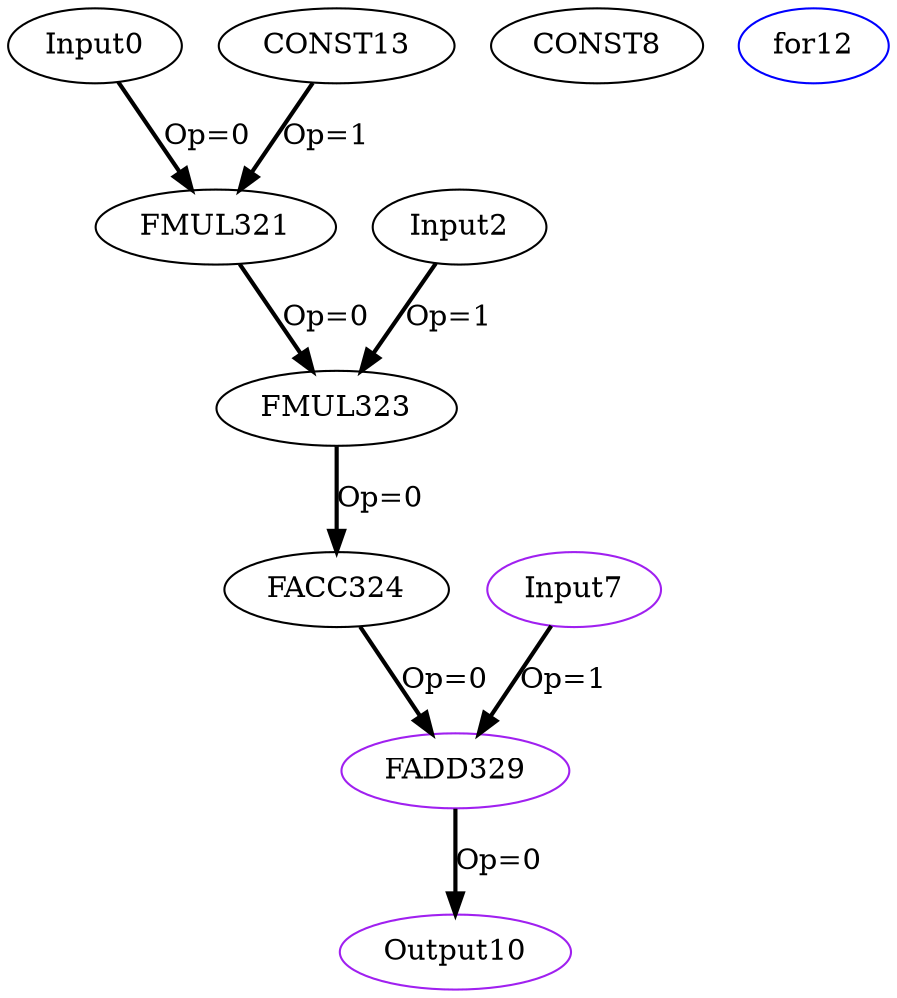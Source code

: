 Digraph G {
Input0[opcode = "Input", ref_name="kernel_gemm_1_1", size="120", offset="0,0", pattern="4,30,-116,25", color = black];
FMUL321[opcode = "FMUL32", color = black];
Input2[opcode = "Input", ref_name="kernel_gemm_1_2", size="3000", offset="0,0", pattern="100,30,-2896,25", color = black];
FMUL323[opcode = "FMUL32", color = black];
FACC324[opcode = "FACC32", acc_params="0,30,1,25", acc_first=1, color = black];
Input7[opcode = "Input", ref_name="kernel_gemm_1_0", size="100", offset="0,0", pattern="0,30,4,25", color = purple];
CONST8[opcode = "CONST", value="0x00000000", color = black];
FADD329[opcode = "FADD32", color = purple];
Output10[opcode = "Output", ref_name="kernel_gemm_1_3", size="100", offset="0,0", pattern="0,30,4,25", color = purple];
for12[opcode = "for", color = blue];
CONST13[opcode = "CONST", value="0x3FC00000", color = black];
Input0 -> FMUL321[color = black, style = bold, operand = 0, label = "Op=0"];
CONST13 -> FMUL321[color = black, style = bold, operand = 1, label = "Op=1"];
FMUL321 -> FMUL323[color = black, style = bold, operand = 0, label = "Op=0"];
Input2 -> FMUL323[color = black, style = bold, operand = 1, label = "Op=1"];
FMUL323 -> FACC324[color = black, style = bold, operand = 0, label = "Op=0"];
Input7 -> FADD329[color = black, style = bold, operand = 1, label = "Op=1"];
FADD329 -> Output10[color = black, style = bold, operand = 0, label = "Op=0"];
FACC324 -> FADD329[color = black, style = bold, operand = 0, label = "Op=0"];
}

